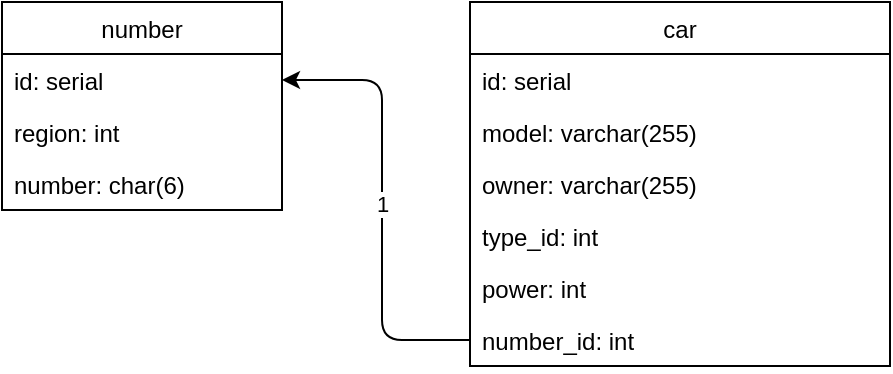 <mxfile version="14.9.6" type="device"><diagram id="C5RBs43oDa-KdzZeNtuy" name="Page-1"><mxGraphModel dx="782" dy="449" grid="1" gridSize="10" guides="1" tooltips="1" connect="1" arrows="1" fold="1" page="1" pageScale="1" pageWidth="827" pageHeight="1169" math="0" shadow="0"><root><mxCell id="WIyWlLk6GJQsqaUBKTNV-0"/><mxCell id="WIyWlLk6GJQsqaUBKTNV-1" parent="WIyWlLk6GJQsqaUBKTNV-0"/><mxCell id="RQnLrvcl62GlfAjCDLDm-0" value="number" style="swimlane;fontStyle=0;childLayout=stackLayout;horizontal=1;startSize=26;horizontalStack=0;resizeParent=1;resizeParentMax=0;resizeLast=0;collapsible=1;marginBottom=0;" parent="WIyWlLk6GJQsqaUBKTNV-1" vertex="1"><mxGeometry x="40" y="10" width="140" height="104" as="geometry"/></mxCell><mxCell id="RQnLrvcl62GlfAjCDLDm-1" value="id: serial" style="text;strokeColor=none;fillColor=none;align=left;verticalAlign=top;spacingLeft=4;spacingRight=4;overflow=hidden;rotatable=0;points=[[0,0.5],[1,0.5]];portConstraint=eastwest;" parent="RQnLrvcl62GlfAjCDLDm-0" vertex="1"><mxGeometry y="26" width="140" height="26" as="geometry"/></mxCell><mxCell id="RQnLrvcl62GlfAjCDLDm-3" value="region: int" style="text;strokeColor=none;fillColor=none;align=left;verticalAlign=top;spacingLeft=4;spacingRight=4;overflow=hidden;rotatable=0;points=[[0,0.5],[1,0.5]];portConstraint=eastwest;" parent="RQnLrvcl62GlfAjCDLDm-0" vertex="1"><mxGeometry y="52" width="140" height="26" as="geometry"/></mxCell><mxCell id="OVMTGr9Gl5NFvuACj8kk-0" value="number: char(6)" style="text;strokeColor=none;fillColor=none;align=left;verticalAlign=top;spacingLeft=4;spacingRight=4;overflow=hidden;rotatable=0;points=[[0,0.5],[1,0.5]];portConstraint=eastwest;" vertex="1" parent="RQnLrvcl62GlfAjCDLDm-0"><mxGeometry y="78" width="140" height="26" as="geometry"/></mxCell><mxCell id="RQnLrvcl62GlfAjCDLDm-4" value="car" style="swimlane;fontStyle=0;childLayout=stackLayout;horizontal=1;startSize=26;horizontalStack=0;resizeParent=1;resizeParentMax=0;resizeLast=0;collapsible=1;marginBottom=0;" parent="WIyWlLk6GJQsqaUBKTNV-1" vertex="1"><mxGeometry x="274" y="10" width="210" height="182" as="geometry"/></mxCell><mxCell id="RQnLrvcl62GlfAjCDLDm-5" value="id: serial" style="text;strokeColor=none;fillColor=none;align=left;verticalAlign=top;spacingLeft=4;spacingRight=4;overflow=hidden;rotatable=0;points=[[0,0.5],[1,0.5]];portConstraint=eastwest;" parent="RQnLrvcl62GlfAjCDLDm-4" vertex="1"><mxGeometry y="26" width="210" height="26" as="geometry"/></mxCell><mxCell id="RQnLrvcl62GlfAjCDLDm-6" value="model: varchar(255)" style="text;strokeColor=none;fillColor=none;align=left;verticalAlign=top;spacingLeft=4;spacingRight=4;overflow=hidden;rotatable=0;points=[[0,0.5],[1,0.5]];portConstraint=eastwest;" parent="RQnLrvcl62GlfAjCDLDm-4" vertex="1"><mxGeometry y="52" width="210" height="26" as="geometry"/></mxCell><mxCell id="RQnLrvcl62GlfAjCDLDm-7" value="owner: varchar(255)" style="text;strokeColor=none;fillColor=none;align=left;verticalAlign=top;spacingLeft=4;spacingRight=4;overflow=hidden;rotatable=0;points=[[0,0.5],[1,0.5]];portConstraint=eastwest;" parent="RQnLrvcl62GlfAjCDLDm-4" vertex="1"><mxGeometry y="78" width="210" height="26" as="geometry"/></mxCell><mxCell id="RQnLrvcl62GlfAjCDLDm-8" value="type_id: int" style="text;strokeColor=none;fillColor=none;align=left;verticalAlign=top;spacingLeft=4;spacingRight=4;overflow=hidden;rotatable=0;points=[[0,0.5],[1,0.5]];portConstraint=eastwest;" parent="RQnLrvcl62GlfAjCDLDm-4" vertex="1"><mxGeometry y="104" width="210" height="26" as="geometry"/></mxCell><mxCell id="RQnLrvcl62GlfAjCDLDm-12" value="power: int" style="text;strokeColor=none;fillColor=none;align=left;verticalAlign=top;spacingLeft=4;spacingRight=4;overflow=hidden;rotatable=0;points=[[0,0.5],[1,0.5]];portConstraint=eastwest;" parent="RQnLrvcl62GlfAjCDLDm-4" vertex="1"><mxGeometry y="130" width="210" height="26" as="geometry"/></mxCell><mxCell id="RQnLrvcl62GlfAjCDLDm-13" value="number_id: int" style="text;strokeColor=none;fillColor=none;align=left;verticalAlign=top;spacingLeft=4;spacingRight=4;overflow=hidden;rotatable=0;points=[[0,0.5],[1,0.5]];portConstraint=eastwest;" parent="RQnLrvcl62GlfAjCDLDm-4" vertex="1"><mxGeometry y="156" width="210" height="26" as="geometry"/></mxCell><mxCell id="OVMTGr9Gl5NFvuACj8kk-1" value="" style="endArrow=classic;html=1;exitX=0;exitY=0.5;exitDx=0;exitDy=0;entryX=1;entryY=0.5;entryDx=0;entryDy=0;" edge="1" parent="WIyWlLk6GJQsqaUBKTNV-1" source="RQnLrvcl62GlfAjCDLDm-13" target="RQnLrvcl62GlfAjCDLDm-1"><mxGeometry relative="1" as="geometry"><mxPoint x="350" y="230" as="sourcePoint"/><mxPoint x="450" y="230" as="targetPoint"/><Array as="points"><mxPoint x="230" y="179"/><mxPoint x="230" y="49"/></Array></mxGeometry></mxCell><mxCell id="OVMTGr9Gl5NFvuACj8kk-2" value="1" style="edgeLabel;resizable=0;html=1;align=center;verticalAlign=middle;" connectable="0" vertex="1" parent="OVMTGr9Gl5NFvuACj8kk-1"><mxGeometry relative="1" as="geometry"/></mxCell></root></mxGraphModel></diagram></mxfile>
